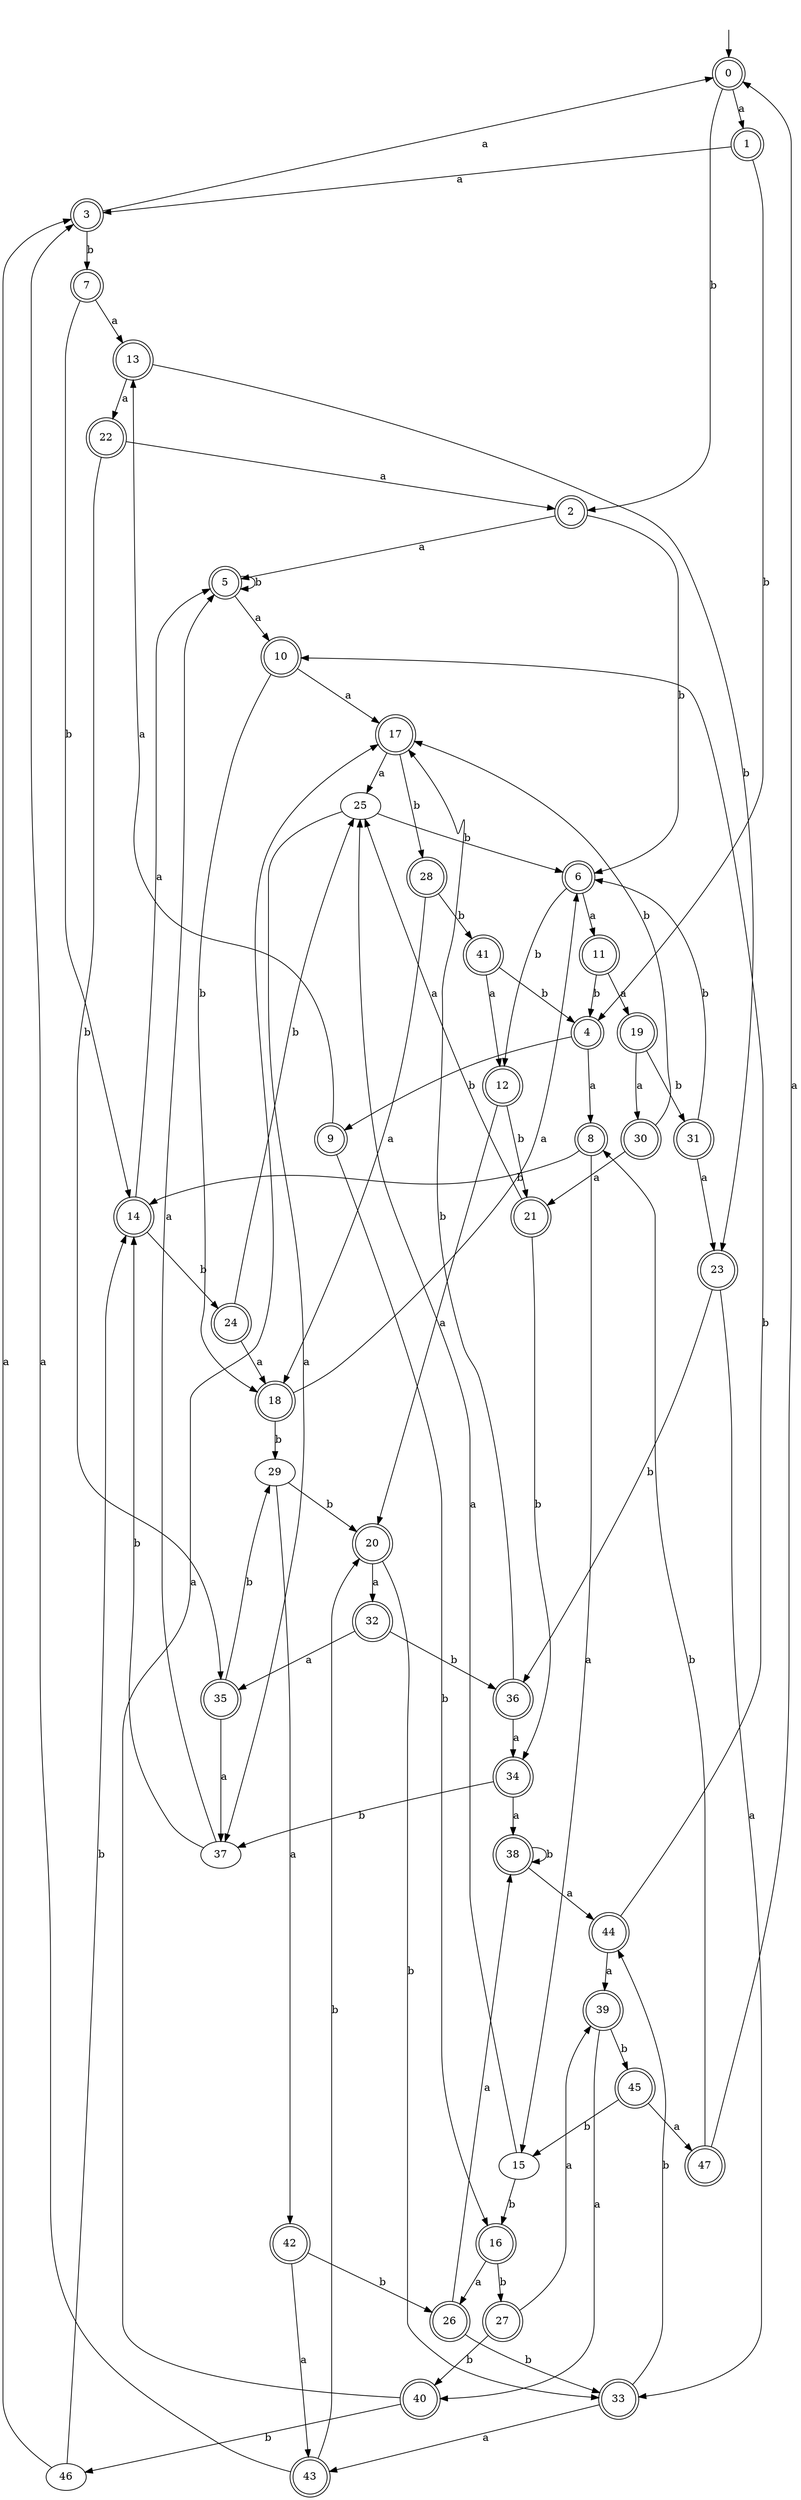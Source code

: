 digraph RandomDFA {
  __start0 [label="", shape=none];
  __start0 -> 0 [label=""];
  0 [shape=circle] [shape=doublecircle]
  0 -> 1 [label="a"]
  0 -> 2 [label="b"]
  1 [shape=doublecircle]
  1 -> 3 [label="a"]
  1 -> 4 [label="b"]
  2 [shape=doublecircle]
  2 -> 5 [label="a"]
  2 -> 6 [label="b"]
  3 [shape=doublecircle]
  3 -> 0 [label="a"]
  3 -> 7 [label="b"]
  4 [shape=doublecircle]
  4 -> 8 [label="a"]
  4 -> 9 [label="b"]
  5 [shape=doublecircle]
  5 -> 10 [label="a"]
  5 -> 5 [label="b"]
  6 [shape=doublecircle]
  6 -> 11 [label="a"]
  6 -> 12 [label="b"]
  7 [shape=doublecircle]
  7 -> 13 [label="a"]
  7 -> 14 [label="b"]
  8 [shape=doublecircle]
  8 -> 15 [label="a"]
  8 -> 14 [label="b"]
  9 [shape=doublecircle]
  9 -> 13 [label="a"]
  9 -> 16 [label="b"]
  10 [shape=doublecircle]
  10 -> 17 [label="a"]
  10 -> 18 [label="b"]
  11 [shape=doublecircle]
  11 -> 19 [label="a"]
  11 -> 4 [label="b"]
  12 [shape=doublecircle]
  12 -> 20 [label="a"]
  12 -> 21 [label="b"]
  13 [shape=doublecircle]
  13 -> 22 [label="a"]
  13 -> 23 [label="b"]
  14 [shape=doublecircle]
  14 -> 5 [label="a"]
  14 -> 24 [label="b"]
  15
  15 -> 25 [label="a"]
  15 -> 16 [label="b"]
  16 [shape=doublecircle]
  16 -> 26 [label="a"]
  16 -> 27 [label="b"]
  17 [shape=doublecircle]
  17 -> 25 [label="a"]
  17 -> 28 [label="b"]
  18 [shape=doublecircle]
  18 -> 6 [label="a"]
  18 -> 29 [label="b"]
  19 [shape=doublecircle]
  19 -> 30 [label="a"]
  19 -> 31 [label="b"]
  20 [shape=doublecircle]
  20 -> 32 [label="a"]
  20 -> 33 [label="b"]
  21 [shape=doublecircle]
  21 -> 25 [label="a"]
  21 -> 34 [label="b"]
  22 [shape=doublecircle]
  22 -> 2 [label="a"]
  22 -> 35 [label="b"]
  23 [shape=doublecircle]
  23 -> 33 [label="a"]
  23 -> 36 [label="b"]
  24 [shape=doublecircle]
  24 -> 18 [label="a"]
  24 -> 25 [label="b"]
  25
  25 -> 37 [label="a"]
  25 -> 6 [label="b"]
  26 [shape=doublecircle]
  26 -> 38 [label="a"]
  26 -> 33 [label="b"]
  27 [shape=doublecircle]
  27 -> 39 [label="a"]
  27 -> 40 [label="b"]
  28 [shape=doublecircle]
  28 -> 18 [label="a"]
  28 -> 41 [label="b"]
  29
  29 -> 42 [label="a"]
  29 -> 20 [label="b"]
  30 [shape=doublecircle]
  30 -> 21 [label="a"]
  30 -> 17 [label="b"]
  31 [shape=doublecircle]
  31 -> 23 [label="a"]
  31 -> 6 [label="b"]
  32 [shape=doublecircle]
  32 -> 35 [label="a"]
  32 -> 36 [label="b"]
  33 [shape=doublecircle]
  33 -> 43 [label="a"]
  33 -> 44 [label="b"]
  34 [shape=doublecircle]
  34 -> 38 [label="a"]
  34 -> 37 [label="b"]
  35 [shape=doublecircle]
  35 -> 37 [label="a"]
  35 -> 29 [label="b"]
  36 [shape=doublecircle]
  36 -> 34 [label="a"]
  36 -> 17 [label="b"]
  37
  37 -> 5 [label="a"]
  37 -> 14 [label="b"]
  38 [shape=doublecircle]
  38 -> 44 [label="a"]
  38 -> 38 [label="b"]
  39 [shape=doublecircle]
  39 -> 40 [label="a"]
  39 -> 45 [label="b"]
  40 [shape=doublecircle]
  40 -> 17 [label="a"]
  40 -> 46 [label="b"]
  41 [shape=doublecircle]
  41 -> 12 [label="a"]
  41 -> 4 [label="b"]
  42 [shape=doublecircle]
  42 -> 43 [label="a"]
  42 -> 26 [label="b"]
  43 [shape=doublecircle]
  43 -> 3 [label="a"]
  43 -> 20 [label="b"]
  44 [shape=doublecircle]
  44 -> 39 [label="a"]
  44 -> 10 [label="b"]
  45 [shape=doublecircle]
  45 -> 47 [label="a"]
  45 -> 15 [label="b"]
  46
  46 -> 3 [label="a"]
  46 -> 14 [label="b"]
  47 [shape=doublecircle]
  47 -> 0 [label="a"]
  47 -> 8 [label="b"]
}
